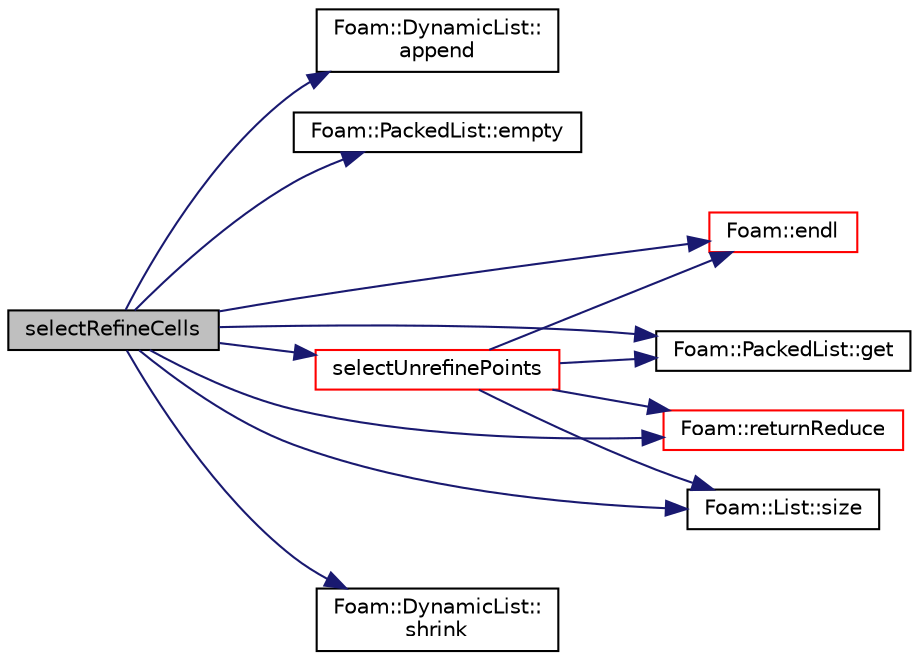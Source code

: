 digraph "selectRefineCells"
{
  bgcolor="transparent";
  edge [fontname="Helvetica",fontsize="10",labelfontname="Helvetica",labelfontsize="10"];
  node [fontname="Helvetica",fontsize="10",shape=record];
  rankdir="LR";
  Node3427 [label="selectRefineCells",height=0.2,width=0.4,color="black", fillcolor="grey75", style="filled", fontcolor="black"];
  Node3427 -> Node3428 [color="midnightblue",fontsize="10",style="solid",fontname="Helvetica"];
  Node3428 [label="Foam::DynamicList::\lappend",height=0.2,width=0.4,color="black",URL="$a27005.html#a7b67b42af715604376ad63a681dee6d8",tooltip="Append an element at the end of the list. "];
  Node3427 -> Node3429 [color="midnightblue",fontsize="10",style="solid",fontname="Helvetica"];
  Node3429 [label="Foam::PackedList::empty",height=0.2,width=0.4,color="black",URL="$a27053.html#a644718bb2fb240de962dc3c9a1fdf0dc",tooltip="Return true if the list is empty (ie, size() is zero). "];
  Node3427 -> Node3430 [color="midnightblue",fontsize="10",style="solid",fontname="Helvetica"];
  Node3430 [label="Foam::endl",height=0.2,width=0.4,color="red",URL="$a21851.html#a2db8fe02a0d3909e9351bb4275b23ce4",tooltip="Add newline and flush stream. "];
  Node3427 -> Node3432 [color="midnightblue",fontsize="10",style="solid",fontname="Helvetica"];
  Node3432 [label="Foam::PackedList::get",height=0.2,width=0.4,color="black",URL="$a27053.html#a7765dcc7956af47317165c107001b59c",tooltip="Get value at index I. "];
  Node3427 -> Node3433 [color="midnightblue",fontsize="10",style="solid",fontname="Helvetica"];
  Node3433 [label="Foam::returnReduce",height=0.2,width=0.4,color="red",URL="$a21851.html#a8d528a67d2a9c6fe4fb94bc86872624b"];
  Node3427 -> Node3454 [color="midnightblue",fontsize="10",style="solid",fontname="Helvetica"];
  Node3454 [label="selectUnrefinePoints",height=0.2,width=0.4,color="red",URL="$a22109.html#a9338b20549fb958c4e244c51a8af3561",tooltip="Select points that can be unrefined. "];
  Node3454 -> Node3437 [color="midnightblue",fontsize="10",style="solid",fontname="Helvetica"];
  Node3437 [label="Foam::List::size",height=0.2,width=0.4,color="black",URL="$a26833.html#a8a5f6fa29bd4b500caf186f60245b384",tooltip="Override size to be inconsistent with allocated storage. "];
  Node3454 -> Node3432 [color="midnightblue",fontsize="10",style="solid",fontname="Helvetica"];
  Node3454 -> Node3433 [color="midnightblue",fontsize="10",style="solid",fontname="Helvetica"];
  Node3454 -> Node3430 [color="midnightblue",fontsize="10",style="solid",fontname="Helvetica"];
  Node3427 -> Node3810 [color="midnightblue",fontsize="10",style="solid",fontname="Helvetica"];
  Node3810 [label="Foam::DynamicList::\lshrink",height=0.2,width=0.4,color="black",URL="$a27005.html#a88964e734acd91f096c914d0cc5a6e75",tooltip="Shrink the allocated space to the number of elements used. "];
  Node3427 -> Node3437 [color="midnightblue",fontsize="10",style="solid",fontname="Helvetica"];
}
